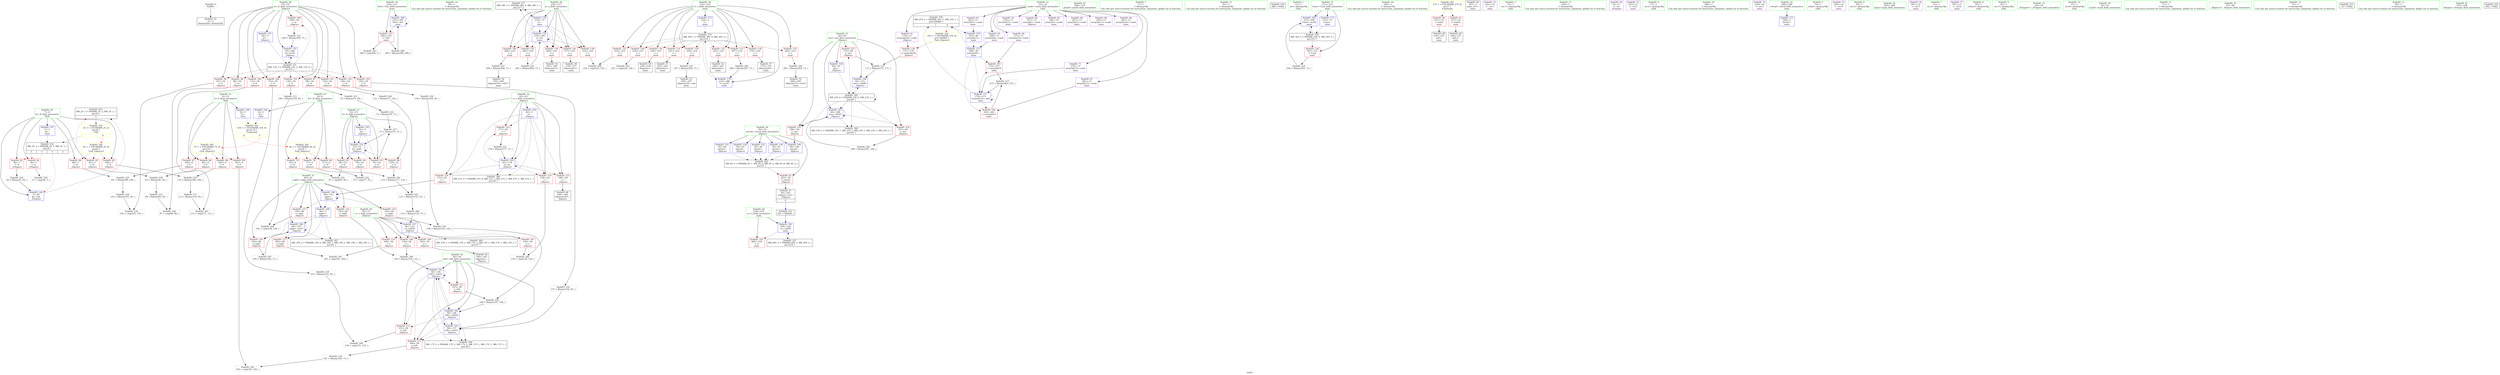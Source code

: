 digraph "SVFG" {
	label="SVFG";

	Node0x5633548c0570 [shape=record,color=grey,label="{NodeID: 0\nNullPtr}"];
	Node0x5633548c0570 -> Node0x5633548e2e30[style=solid];
	Node0x5633548ff940 [shape=record,color=black,label="{NodeID: 263\nMR_2V_3 = PHI(MR_2V_2, MR_2V_1, )\npts\{8 \}\n|{<s0>5}}"];
	Node0x5633548ff940:s0 -> Node0x563354909440[style=dashed,color=blue];
	Node0x5633548ebe80 [shape=record,color=blue,label="{NodeID: 180\n210\<--295\nTest\<--dec\nmain\n}"];
	Node0x5633548ebe80 -> Node0x5633548e92e0[style=dashed];
	Node0x5633548ebe80 -> Node0x5633548ebe80[style=dashed];
	Node0x5633548e3340 [shape=record,color=red,label="{NodeID: 97\n69\<--54\n\<--d\n_Z4procv\n}"];
	Node0x5633548e3340 -> Node0x5633548f09d0[style=solid];
	Node0x5633548e1560 [shape=record,color=green,label="{NodeID: 14\n90\<--1\n\<--dummyObj\nCan only get source location for instruction, argument, global var or function.}"];
	Node0x563354904340 [shape=record,color=black,label="{NodeID: 277\nMR_38V_2 = PHI(MR_38V_4, MR_38V_1, )\npts\{217 \}\n}"];
	Node0x563354904340 -> Node0x5633548ebb40[style=dashed];
	Node0x5633548e3ea0 [shape=record,color=red,label="{NodeID: 111\n147\<--58\n\<--left\n_Z4procv\n}"];
	Node0x5633548e3ea0 -> Node0x5633548f1150[style=solid];
	Node0x5633548e2170 [shape=record,color=green,label="{NodeID: 28\n54\<--55\nd\<--d_field_insensitive\n_Z4procv\n}"];
	Node0x5633548e2170 -> Node0x5633548e3340[style=solid];
	Node0x5633548e2170 -> Node0x5633548e3410[style=solid];
	Node0x5633548e2170 -> Node0x5633548e34e0[style=solid];
	Node0x5633548e2170 -> Node0x5633548e35b0[style=solid];
	Node0x5633548e2170 -> Node0x5633548e3680[style=solid];
	Node0x5633548e2170 -> Node0x5633548e3750[style=solid];
	Node0x5633548e2170 -> Node0x5633548e3820[style=solid];
	Node0x5633548e2170 -> Node0x5633548e38f0[style=solid];
	Node0x5633548e2170 -> Node0x5633548e39c0[style=solid];
	Node0x5633548e2170 -> Node0x5633548e3a90[style=solid];
	Node0x5633548e2170 -> Node0x5633548ea6f0[style=solid];
	Node0x5633548e2170 -> Node0x5633548eb660[style=solid];
	Node0x5633548e78d0 [shape=record,color=grey,label="{NodeID: 208\n295 = Binary(294, 296, )\n}"];
	Node0x5633548e78d0 -> Node0x5633548ebe80[style=solid];
	Node0x5633548e9140 [shape=record,color=red,label="{NodeID: 125\n196\<--64\n\<--ans\n_Z4procv\n}"];
	Node0x5633548e9140 -> Node0x5633548eb590[style=solid];
	Node0x5633548e2d30 [shape=record,color=green,label="{NodeID: 42\n309\<--310\nprintf\<--printf_field_insensitive\n}"];
	Node0x5633548efc50 [shape=record,color=grey,label="{NodeID: 222\n122 = Binary(119, 121, )\n}"];
	Node0x5633548efc50 -> Node0x5633548e72d0[style=solid];
	Node0x5633548e9ca0 [shape=record,color=red,label="{NodeID: 139\n260\<--216\n\<--j\nmain\n}"];
	Node0x5633548e9ca0 -> Node0x5633548e4770[style=solid];
	Node0x5633548e4910 [shape=record,color=black,label="{NodeID: 56\n270\<--269\nidxprom18\<--sub17\nmain\n}"];
	Node0x5633548f1150 [shape=record,color=grey,label="{NodeID: 236\n148 = Binary(147, 146, )\n}"];
	Node0x5633548f1150 -> Node0x5633548eafe0[style=solid];
	Node0x5633548ea890 [shape=record,color=blue,label="{NodeID: 153\n50\<--90\nretval\<--\n_Z4procv\n}"];
	Node0x5633548ea890 -> Node0x563354900340[style=dashed];
	Node0x5633548e5470 [shape=record,color=purple,label="{NodeID: 70\n276\<--13\narrayidx21\<--comb\nmain\n}"];
	Node0x563354917ae0 [shape=record,color=black,label="{NodeID: 333\n301 = PHI(49, )\n}"];
	Node0x563354917ae0 -> Node0x5633548ebf50[style=solid];
	Node0x5633548e7fe0 [shape=record,color=grey,label="{NodeID: 250\n37 = cmp(36, 5, )\n}"];
	Node0x5633548eb3f0 [shape=record,color=blue,label="{NodeID: 167\n64\<--188\nans\<--div45\n_Z4procv\n}"];
	Node0x5633548eb3f0 -> Node0x5633548e9070[style=dashed];
	Node0x5633548eb3f0 -> Node0x5633548e9140[style=dashed];
	Node0x5633548eb3f0 -> Node0x5633548eb3f0[style=dashed];
	Node0x5633548eb3f0 -> Node0x563354901b40[style=dashed];
	Node0x5633548e5fd0 [shape=record,color=red,label="{NodeID: 84\n99\<--7\n\<--X\n_Z4procv\n}"];
	Node0x5633548e5fd0 -> Node0x5633548f00d0[style=solid];
	Node0x5633548d1180 [shape=record,color=green,label="{NodeID: 1\n5\<--1\n\<--dummyObj\nCan only get source location for instruction, argument, global var or function.}"];
	Node0x5633548ffe40 [shape=record,color=black,label="{NodeID: 264\nMR_15V_2 = PHI(MR_15V_3, MR_15V_1, MR_15V_1, MR_15V_1, MR_15V_1, )\npts\{57 \}\n}"];
	Node0x5633548ebf50 [shape=record,color=blue,label="{NodeID: 181\n218\<--301\na\<--call28\nmain\n}"];
	Node0x5633548ebf50 -> Node0x5633548e9fe0[style=dashed];
	Node0x5633548ebf50 -> Node0x5633548fdb40[style=dashed];
	Node0x5633548e3410 [shape=record,color=red,label="{NodeID: 98\n86\<--54\n\<--d\n_Z4procv\n}"];
	Node0x5633548e3410 -> Node0x5633548e7e60[style=solid];
	Node0x5633548e15f0 [shape=record,color=green,label="{NodeID: 15\n93\<--1\n\<--dummyObj\nCan only get source location for instruction, argument, global var or function.}"];
	Node0x563354904840 [shape=record,color=black,label="{NodeID: 278\nMR_25V_2 = PHI(MR_25V_5, MR_25V_1, )\npts\{140000 \}\n|{|<s1>6}}"];
	Node0x563354904840 -> Node0x5633548eb9a0[style=dashed];
	Node0x563354904840:s1 -> Node0x563354906730[style=dashed,color=red];
	Node0x5633548e3f70 [shape=record,color=red,label="{NodeID: 112\n151\<--58\n\<--left\n_Z4procv\n}"];
	Node0x5633548e3f70 -> Node0x5633548e79e0[style=solid];
	Node0x5633548e2240 [shape=record,color=green,label="{NodeID: 29\n56\<--57\nc\<--c_field_insensitive\n_Z4procv\n}"];
	Node0x5633548e2240 -> Node0x5633548e3b60[style=solid];
	Node0x5633548e2240 -> Node0x5633548e3c30[style=solid];
	Node0x5633548e2240 -> Node0x5633548e3d00[style=solid];
	Node0x5633548e2240 -> Node0x5633548e3dd0[style=solid];
	Node0x5633548e2240 -> Node0x5633548eabd0[style=solid];
	Node0x563354906730 [shape=record,color=yellow,style=double,label="{NodeID: 292\n25V_1 = ENCHI(MR_25V_0)\npts\{140000 \}\nFun[_Z4procv]}"];
	Node0x563354906730 -> Node0x5633548e9210[style=dashed];
	Node0x5633548ee8d0 [shape=record,color=grey,label="{NodeID: 209\n136 = Binary(134, 135, )\n}"];
	Node0x5633548ee8d0 -> Node0x5633548eaf10[style=solid];
	Node0x5633548e9210 [shape=record,color=red,label="{NodeID: 126\n171\<--170\n\<--arrayidx39\n_Z4procv\n}"];
	Node0x5633548e9210 -> Node0x5633548ef1d0[style=solid];
	Node0x5633548e2e30 [shape=record,color=black,label="{NodeID: 43\n2\<--3\ndummyVal\<--dummyVal\n}"];
	Node0x5633548efdd0 [shape=record,color=grey,label="{NodeID: 223\n283 = Binary(282, 73, )\n}"];
	Node0x5633548efdd0 -> Node0x5633548ebce0[style=solid];
	Node0x5633548e9d70 [shape=record,color=red,label="{NodeID: 140\n268\<--216\n\<--j\nmain\n}"];
	Node0x5633548e9d70 -> Node0x5633548f03d0[style=solid];
	Node0x5633548e49e0 [shape=record,color=black,label="{NodeID: 57\n275\<--274\nidxprom20\<--\nmain\n}"];
	Node0x5633548f12d0 [shape=record,color=grey,label="{NodeID: 237\n75 = Binary(74, 72, )\n}"];
	Node0x5633548f12d0 -> Node0x5633548ea7c0[style=solid];
	Node0x5633548ea960 [shape=record,color=blue,label="{NodeID: 154\n50\<--93\nretval\<--\n_Z4procv\n}"];
	Node0x5633548ea960 -> Node0x563354900340[style=dashed];
	Node0x5633548e5540 [shape=record,color=purple,label="{NodeID: 71\n279\<--13\narrayidx23\<--comb\nmain\n}"];
	Node0x5633548e5540 -> Node0x5633548ebc10[style=solid];
	Node0x563354917ca0 [shape=record,color=black,label="{NodeID: 334\n308 = PHI()\n}"];
	Node0x5633548e8160 [shape=record,color=grey,label="{NodeID: 251\n97 = cmp(95, 96, )\n}"];
	Node0x5633548eb4c0 [shape=record,color=blue,label="{NodeID: 168\n60\<--193\nright\<--inc47\n_Z4procv\n}"];
	Node0x5633548eb4c0 -> Node0x5633548e8ac0[style=dashed];
	Node0x5633548eb4c0 -> Node0x5633548e8b90[style=dashed];
	Node0x5633548eb4c0 -> Node0x5633548eb4c0[style=dashed];
	Node0x5633548eb4c0 -> Node0x563354901550[style=dashed];
	Node0x5633548e60a0 [shape=record,color=red,label="{NodeID: 85\n108\<--7\n\<--X\n_Z4procv\n}"];
	Node0x5633548e60a0 -> Node0x5633548ef650[style=solid];
	Node0x5633548d15d0 [shape=record,color=green,label="{NodeID: 2\n11\<--1\n.str\<--dummyObj\nGlob }"];
	Node0x563354900340 [shape=record,color=black,label="{NodeID: 265\nMR_9V_4 = PHI(MR_9V_7, MR_9V_5, MR_9V_2, MR_9V_6, MR_9V_3, )\npts\{51 \}\n}"];
	Node0x563354900340 -> Node0x5633548e6650[style=dashed];
	Node0x5633548ec020 [shape=record,color=blue,label="{NodeID: 182\n212\<--304\nCase\<--inc29\nmain\n}"];
	Node0x5633548ec020 -> Node0x5633548fd640[style=dashed];
	Node0x5633548e34e0 [shape=record,color=red,label="{NodeID: 99\n103\<--54\n\<--d\n_Z4procv\n}"];
	Node0x5633548e34e0 -> Node0x5633548f15d0[style=solid];
	Node0x5633548e1680 [shape=record,color=green,label="{NodeID: 16\n189\<--1\n\<--dummyObj\nCan only get source location for instruction, argument, global var or function.}"];
	Node0x5633548e4040 [shape=record,color=red,label="{NodeID: 113\n160\<--58\n\<--left\n_Z4procv\n}"];
	Node0x5633548e4040 -> Node0x5633548ef050[style=solid];
	Node0x5633548e2310 [shape=record,color=green,label="{NodeID: 30\n58\<--59\nleft\<--left_field_insensitive\n_Z4procv\n}"];
	Node0x5633548e2310 -> Node0x5633548e3ea0[style=solid];
	Node0x5633548e2310 -> Node0x5633548e3f70[style=solid];
	Node0x5633548e2310 -> Node0x5633548e4040[style=solid];
	Node0x5633548e2310 -> Node0x5633548eaf10[style=solid];
	Node0x5633548e2310 -> Node0x5633548eafe0[style=solid];
	Node0x5633548e2310 -> Node0x5633548eb0b0[style=solid];
	Node0x563354906810 [shape=record,color=yellow,style=double,label="{NodeID: 293\n27V_1 = ENCHI(MR_27V_0)\npts\{1 \}\nFun[main]}"];
	Node0x563354906810 -> Node0x5633548e64b0[style=dashed];
	Node0x563354906810 -> Node0x5633548e6580[style=dashed];
	Node0x5633548eea50 [shape=record,color=grey,label="{NodeID: 210\n304 = Binary(303, 73, )\n}"];
	Node0x5633548eea50 -> Node0x5633548ec020[style=solid];
	Node0x5633548e92e0 [shape=record,color=red,label="{NodeID: 127\n294\<--210\n\<--Test\nmain\n}"];
	Node0x5633548e92e0 -> Node0x5633548e78d0[style=solid];
	Node0x5633548e92e0 -> Node0x5633548f1bd0[style=solid];
	Node0x5633548e2f30 [shape=record,color=black,label="{NodeID: 44\n207\<--5\nmain_ret\<--\nmain\n}"];
	Node0x5633548eff50 [shape=record,color=grey,label="{NodeID: 224\n121 = Binary(71, 120, )\n}"];
	Node0x5633548eff50 -> Node0x5633548efc50[style=solid];
	Node0x5633548e9e40 [shape=record,color=red,label="{NodeID: 141\n277\<--216\n\<--j\nmain\n}"];
	Node0x5633548e9e40 -> Node0x5633548e4ab0[style=solid];
	Node0x5633548e4ab0 [shape=record,color=black,label="{NodeID: 58\n278\<--277\nidxprom22\<--\nmain\n}"];
	Node0x5633548f1450 [shape=record,color=grey,label="{NodeID: 238\n83 = Binary(81, 82, )\n}"];
	Node0x5633548f1450 -> Node0x5633548f0cd0[style=solid];
	Node0x5633548eaa30 [shape=record,color=blue,label="{NodeID: 155\n50\<--90\nretval\<--\n_Z4procv\n}"];
	Node0x5633548eaa30 -> Node0x563354900340[style=dashed];
	Node0x5633548e5610 [shape=record,color=purple,label="{NodeID: 72\n222\<--15\n\<--.str.1\nmain\n}"];
	Node0x5633548e82e0 [shape=record,color=grey,label="{NodeID: 252\n79 = cmp(77, 78, )\n}"];
	Node0x5633548eb590 [shape=record,color=blue,label="{NodeID: 169\n50\<--196\nretval\<--\n_Z4procv\n}"];
	Node0x5633548eb590 -> Node0x563354900340[style=dashed];
	Node0x5633548e6170 [shape=record,color=red,label="{NodeID: 86\n82\<--9\n\<--Y\n_Z4procv\n}"];
	Node0x5633548e6170 -> Node0x5633548f1450[style=solid];
	Node0x5633548d1660 [shape=record,color=green,label="{NodeID: 3\n15\<--1\n.str.1\<--dummyObj\nGlob }"];
	Node0x563354900840 [shape=record,color=black,label="{NodeID: 266\nMR_17V_2 = PHI(MR_17V_3, MR_17V_1, MR_17V_1, MR_17V_1, MR_17V_1, )\npts\{59 \}\n}"];
	Node0x5633548e35b0 [shape=record,color=red,label="{NodeID: 100\n112\<--54\n\<--d\n_Z4procv\n}"];
	Node0x5633548e35b0 -> Node0x5633548e7b60[style=solid];
	Node0x5633548e1710 [shape=record,color=green,label="{NodeID: 17\n236\<--1\n\<--dummyObj\nCan only get source location for instruction, argument, global var or function.}"];
	Node0x5633548e4110 [shape=record,color=red,label="{NodeID: 114\n135\<--60\n\<--right\n_Z4procv\n}"];
	Node0x5633548e4110 -> Node0x5633548ee8d0[style=solid];
	Node0x5633548e23e0 [shape=record,color=green,label="{NodeID: 31\n60\<--61\nright\<--right_field_insensitive\n_Z4procv\n}"];
	Node0x5633548e23e0 -> Node0x5633548e4110[style=solid];
	Node0x5633548e23e0 -> Node0x5633548e41e0[style=solid];
	Node0x5633548e23e0 -> Node0x5633548e89f0[style=solid];
	Node0x5633548e23e0 -> Node0x5633548e8ac0[style=solid];
	Node0x5633548e23e0 -> Node0x5633548e8b90[style=solid];
	Node0x5633548e23e0 -> Node0x5633548eae40[style=solid];
	Node0x5633548e23e0 -> Node0x5633548eb320[style=solid];
	Node0x5633548e23e0 -> Node0x5633548eb4c0[style=solid];
	Node0x5633548eebd0 [shape=record,color=grey,label="{NodeID: 211\n140 = Binary(139, 85, )\n}"];
	Node0x5633548eebd0 -> Node0x5633548f1d50[style=solid];
	Node0x5633548e93b0 [shape=record,color=red,label="{NodeID: 128\n303\<--212\n\<--Case\nmain\n}"];
	Node0x5633548e93b0 -> Node0x5633548eea50[style=solid];
	Node0x5633548e3000 [shape=record,color=black,label="{NodeID: 45\n166\<--165\nidxprom\<--\n_Z4procv\n}"];
	Node0x5633548f00d0 [shape=record,color=grey,label="{NodeID: 225\n101 = Binary(99, 100, )\n}"];
	Node0x5633548f00d0 -> Node0x5633548f0250[style=solid];
	Node0x5633548e9f10 [shape=record,color=red,label="{NodeID: 142\n282\<--216\n\<--j\nmain\n}"];
	Node0x5633548e9f10 -> Node0x5633548efdd0[style=solid];
	Node0x5633548e4b80 [shape=record,color=purple,label="{NodeID: 59\n32\<--11\n\<--.str\n_Z5inputv\n}"];
	Node0x5633548f15d0 [shape=record,color=grey,label="{NodeID: 239\n104 = cmp(102, 103, )\n}"];
	Node0x5633548eab00 [shape=record,color=blue,label="{NodeID: 156\n50\<--93\nretval\<--\n_Z4procv\n}"];
	Node0x5633548eab00 -> Node0x563354900340[style=dashed];
	Node0x5633548e56e0 [shape=record,color=purple,label="{NodeID: 73\n223\<--17\n\<--.str.2\nmain\n}"];
	Node0x5633548eb660 [shape=record,color=blue,label="{NodeID: 170\n54\<--200\nd\<--inc50\n_Z4procv\n}"];
	Node0x5633548eb660 -> Node0x563354902540[style=dashed];
	Node0x5633548e6240 [shape=record,color=red,label="{NodeID: 87\n100\<--9\n\<--Y\n_Z4procv\n}"];
	Node0x5633548e6240 -> Node0x5633548f00d0[style=solid];
	Node0x5633548e05f0 [shape=record,color=green,label="{NodeID: 4\n17\<--1\n.str.2\<--dummyObj\nGlob }"];
	Node0x563354901550 [shape=record,color=black,label="{NodeID: 267\nMR_19V_2 = PHI(MR_19V_6, MR_19V_1, MR_19V_1, MR_19V_1, MR_19V_1, )\npts\{61 \}\n}"];
	Node0x5633548e3680 [shape=record,color=red,label="{NodeID: 101\n120\<--54\n\<--d\n_Z4procv\n}"];
	Node0x5633548e3680 -> Node0x5633548eff50[style=solid];
	Node0x5633548e17d0 [shape=record,color=green,label="{NodeID: 18\n296\<--1\n\<--dummyObj\nCan only get source location for instruction, argument, global var or function.}"];
	Node0x563354905d60 [shape=record,color=yellow,style=double,label="{NodeID: 281\n4V_1 = ENCHI(MR_4V_0)\npts\{6 \}\nFun[_Z4procv]}"];
	Node0x563354905d60 -> Node0x5633548e5af0[style=dashed];
	Node0x563354905d60 -> Node0x5633548e5bc0[style=dashed];
	Node0x563354905d60 -> Node0x5633548e5c90[style=dashed];
	Node0x5633548e41e0 [shape=record,color=red,label="{NodeID: 115\n138\<--60\n\<--right\n_Z4procv\n}"];
	Node0x5633548e41e0 -> Node0x5633548f1d50[style=solid];
	Node0x5633548e24b0 [shape=record,color=green,label="{NodeID: 32\n62\<--63\ni\<--i_field_insensitive\n_Z4procv\n}"];
	Node0x5633548e24b0 -> Node0x5633548e8c60[style=solid];
	Node0x5633548e24b0 -> Node0x5633548e8d30[style=solid];
	Node0x5633548e24b0 -> Node0x5633548e8e00[style=solid];
	Node0x5633548e24b0 -> Node0x5633548e8ed0[style=solid];
	Node0x5633548e24b0 -> Node0x5633548ead70[style=solid];
	Node0x5633548e24b0 -> Node0x5633548eb250[style=solid];
	Node0x5633548eed50 [shape=record,color=grey,label="{NodeID: 212\n200 = Binary(199, 73, )\n}"];
	Node0x5633548eed50 -> Node0x5633548eb660[style=solid];
	Node0x5633548e9480 [shape=record,color=red,label="{NodeID: 129\n234\<--214\n\<--i\nmain\n}"];
	Node0x5633548e9480 -> Node0x5633548f1a50[style=solid];
	Node0x5633548e30d0 [shape=record,color=black,label="{NodeID: 46\n169\<--168\nidxprom38\<--\n_Z4procv\n}"];
	Node0x5633548f0250 [shape=record,color=grey,label="{NodeID: 226\n102 = Binary(101, 85, )\n}"];
	Node0x5633548f0250 -> Node0x5633548f15d0[style=solid];
	Node0x5633548e9fe0 [shape=record,color=red,label="{NodeID: 143\n306\<--218\n\<--a\nmain\n}"];
	Node0x5633548e4c50 [shape=record,color=purple,label="{NodeID: 60\n167\<--13\narrayidx\<--comb\n_Z4procv\n}"];
	Node0x5633548f1750 [shape=record,color=grey,label="{NodeID: 240\n130 = cmp(128, 129, )\n}"];
	Node0x5633548eabd0 [shape=record,color=blue,label="{NodeID: 157\n56\<--123\nc\<--add20\n_Z4procv\n}"];
	Node0x5633548eabd0 -> Node0x5633548e3b60[style=dashed];
	Node0x5633548eabd0 -> Node0x5633548e3c30[style=dashed];
	Node0x5633548eabd0 -> Node0x5633548e3d00[style=dashed];
	Node0x5633548eabd0 -> Node0x5633548e3dd0[style=dashed];
	Node0x5633548eabd0 -> Node0x5633548ffe40[style=dashed];
	Node0x5633548e57b0 [shape=record,color=purple,label="{NodeID: 74\n228\<--20\n\<--.str.3\nmain\n}"];
	Node0x5633548fcc40 [shape=record,color=black,label="{NodeID: 254\nMR_2V_2 = PHI(MR_2V_3, MR_2V_1, )\npts\{8 \}\n|{<s0>5|<s1>5|<s2>5|<s3>5}}"];
	Node0x5633548fcc40:s0 -> Node0x5633548e5d60[style=dashed,color=red];
	Node0x5633548fcc40:s1 -> Node0x5633548e5e30[style=dashed,color=red];
	Node0x5633548fcc40:s2 -> Node0x5633548ea550[style=dashed,color=red];
	Node0x5633548fcc40:s3 -> Node0x5633548ff940[style=dashed,color=red];
	Node0x5633548eb730 [shape=record,color=blue,label="{NodeID: 171\n208\<--5\nretval\<--\nmain\n}"];
	Node0x5633548e6310 [shape=record,color=red,label="{NodeID: 88\n109\<--9\n\<--Y\n_Z4procv\n}"];
	Node0x5633548e6310 -> Node0x5633548ef650[style=solid];
	Node0x5633548e0680 [shape=record,color=green,label="{NodeID: 5\n19\<--1\nstdin\<--dummyObj\nGlob }"];
	Node0x563354901640 [shape=record,color=black,label="{NodeID: 268\nMR_21V_2 = PHI(MR_21V_4, MR_21V_1, MR_21V_1, MR_21V_1, MR_21V_1, )\npts\{63 \}\n}"];
	Node0x5633548e3750 [shape=record,color=red,label="{NodeID: 102\n139\<--54\n\<--d\n_Z4procv\n}"];
	Node0x5633548e3750 -> Node0x5633548eebd0[style=solid];
	Node0x5633548e18d0 [shape=record,color=green,label="{NodeID: 19\n4\<--6\nN\<--N_field_insensitive\nGlob }"];
	Node0x5633548e18d0 -> Node0x5633548e5af0[style=solid];
	Node0x5633548e18d0 -> Node0x5633548e5bc0[style=solid];
	Node0x5633548e18d0 -> Node0x5633548e5c90[style=solid];
	Node0x5633548e18d0 -> Node0x5633548ea250[style=solid];
	Node0x563354905e70 [shape=record,color=yellow,style=double,label="{NodeID: 282\n2V_1 = ENCHI(MR_2V_0)\npts\{8 \}\nFun[_Z4procv]}"];
	Node0x563354905e70 -> Node0x5633548e5f00[style=dashed];
	Node0x563354905e70 -> Node0x5633548e5fd0[style=dashed];
	Node0x563354905e70 -> Node0x5633548e60a0[style=dashed];
	Node0x5633548e89f0 [shape=record,color=red,label="{NodeID: 116\n143\<--60\n\<--right\n_Z4procv\n}"];
	Node0x5633548e89f0 -> Node0x5633548f0e50[style=solid];
	Node0x5633548e2580 [shape=record,color=green,label="{NodeID: 33\n64\<--65\nans\<--ans_field_insensitive\n_Z4procv\n}"];
	Node0x5633548e2580 -> Node0x5633548e8fa0[style=solid];
	Node0x5633548e2580 -> Node0x5633548e9070[style=solid];
	Node0x5633548e2580 -> Node0x5633548e9140[style=solid];
	Node0x5633548e2580 -> Node0x5633548eaca0[style=solid];
	Node0x5633548e2580 -> Node0x5633548eb180[style=solid];
	Node0x5633548e2580 -> Node0x5633548eb3f0[style=solid];
	Node0x5633548eeed0 [shape=record,color=grey,label="{NodeID: 213\n273 = Binary(263, 272, )\n}"];
	Node0x5633548eeed0 -> Node0x5633548ebc10[style=solid];
	Node0x5633548e9550 [shape=record,color=red,label="{NodeID: 130\n238\<--214\n\<--i\nmain\n}"];
	Node0x5633548e9550 -> Node0x5633548e4430[style=solid];
	Node0x5633548e31a0 [shape=record,color=black,label="{NodeID: 47\n49\<--203\n_Z4procv_ret\<--\n_Z4procv\n|{<s0>6}}"];
	Node0x5633548e31a0:s0 -> Node0x563354917ae0[style=solid,color=blue];
	Node0x5633548f03d0 [shape=record,color=grey,label="{NodeID: 227\n269 = Binary(268, 73, )\n}"];
	Node0x5633548f03d0 -> Node0x5633548e4910[style=solid];
	Node0x5633548ea0b0 [shape=record,color=red,label="{NodeID: 144\n263\<--262\n\<--arrayidx13\nmain\n}"];
	Node0x5633548ea0b0 -> Node0x5633548eeed0[style=solid];
	Node0x5633548e4d20 [shape=record,color=purple,label="{NodeID: 61\n170\<--13\narrayidx39\<--comb\n_Z4procv\n}"];
	Node0x5633548e4d20 -> Node0x5633548e9210[style=solid];
	Node0x5633548f18d0 [shape=record,color=grey,label="{NodeID: 241\n185 = cmp(183, 184, )\n}"];
	Node0x5633548eaca0 [shape=record,color=blue,label="{NodeID: 158\n64\<--93\nans\<--\n_Z4procv\n}"];
	Node0x5633548eaca0 -> Node0x5633548ff440[style=dashed];
	Node0x5633548e5880 [shape=record,color=purple,label="{NodeID: 75\n229\<--22\n\<--.str.4\nmain\n}"];
	Node0x5633548eb800 [shape=record,color=blue,label="{NodeID: 172\n212\<--73\nCase\<--\nmain\n}"];
	Node0x5633548eb800 -> Node0x5633548fd640[style=dashed];
	Node0x5633548e63e0 [shape=record,color=red,label="{NodeID: 89\n162\<--9\n\<--Y\n_Z4procv\n}"];
	Node0x5633548e63e0 -> Node0x5633548f1ed0[style=solid];
	Node0x5633548e0930 [shape=record,color=green,label="{NodeID: 6\n20\<--1\n.str.3\<--dummyObj\nGlob }"];
	Node0x563354901b40 [shape=record,color=black,label="{NodeID: 269\nMR_23V_2 = PHI(MR_23V_7, MR_23V_1, MR_23V_1, MR_23V_1, MR_23V_1, )\npts\{65 \}\n}"];
	Node0x5633548e3820 [shape=record,color=red,label="{NodeID: 103\n144\<--54\n\<--d\n_Z4procv\n}"];
	Node0x5633548e3820 -> Node0x5633548f0850[style=solid];
	Node0x5633548e19d0 [shape=record,color=green,label="{NodeID: 20\n7\<--8\nX\<--X_field_insensitive\nGlob }"];
	Node0x5633548e19d0 -> Node0x5633548e5d60[style=solid];
	Node0x5633548e19d0 -> Node0x5633548e5e30[style=solid];
	Node0x5633548e19d0 -> Node0x5633548e5f00[style=solid];
	Node0x5633548e19d0 -> Node0x5633548e5fd0[style=solid];
	Node0x5633548e19d0 -> Node0x5633548e60a0[style=solid];
	Node0x5633548e19d0 -> Node0x5633548ea350[style=solid];
	Node0x5633548e19d0 -> Node0x5633548ea550[style=solid];
	Node0x563354905f50 [shape=record,color=yellow,style=double,label="{NodeID: 283\n7V_1 = ENCHI(MR_7V_0)\npts\{10 \}\nFun[_Z4procv]}"];
	Node0x563354905f50 -> Node0x5633548e6170[style=dashed];
	Node0x563354905f50 -> Node0x5633548e6240[style=dashed];
	Node0x563354905f50 -> Node0x5633548e6310[style=dashed];
	Node0x563354905f50 -> Node0x5633548e63e0[style=dashed];
	Node0x5633548e8ac0 [shape=record,color=red,label="{NodeID: 117\n183\<--60\n\<--right\n_Z4procv\n}"];
	Node0x5633548e8ac0 -> Node0x5633548f18d0[style=solid];
	Node0x5633548e2650 [shape=record,color=green,label="{NodeID: 34\n205\<--206\nmain\<--main_field_insensitive\n}"];
	Node0x5633548ef050 [shape=record,color=grey,label="{NodeID: 214\n161 = Binary(160, 73, )\n}"];
	Node0x5633548ef050 -> Node0x5633548f1ed0[style=solid];
	Node0x5633548e9620 [shape=record,color=red,label="{NodeID: 131\n241\<--214\n\<--i\nmain\n}"];
	Node0x5633548e9620 -> Node0x5633548e4500[style=solid];
	Node0x5633548e4290 [shape=record,color=black,label="{NodeID: 48\n224\<--221\ncall\<--\nmain\n}"];
	Node0x5633548f0550 [shape=record,color=grey,label="{NodeID: 228\n265 = Binary(264, 73, )\n}"];
	Node0x5633548f0550 -> Node0x5633548e4840[style=solid];
	Node0x5633548ea180 [shape=record,color=red,label="{NodeID: 145\n272\<--271\n\<--arrayidx19\nmain\n}"];
	Node0x5633548ea180 -> Node0x5633548eeed0[style=solid];
	Node0x5633548e4df0 [shape=record,color=purple,label="{NodeID: 62\n240\<--13\narrayidx\<--comb\nmain\n}"];
	Node0x5633548f1a50 [shape=record,color=grey,label="{NodeID: 242\n235 = cmp(234, 236, )\n}"];
	Node0x5633548ead70 [shape=record,color=blue,label="{NodeID: 159\n62\<--5\ni\<--\n_Z4procv\n}"];
	Node0x5633548ead70 -> Node0x5633548e8c60[style=dashed];
	Node0x5633548ead70 -> Node0x5633548e8d30[style=dashed];
	Node0x5633548ead70 -> Node0x5633548e8e00[style=dashed];
	Node0x5633548ead70 -> Node0x5633548e8ed0[style=dashed];
	Node0x5633548ead70 -> Node0x5633548eb250[style=dashed];
	Node0x5633548ead70 -> Node0x563354901640[style=dashed];
	Node0x5633548e5950 [shape=record,color=purple,label="{NodeID: 76\n291\<--25\n\<--.str.5\nmain\n}"];
	Node0x5633548fd640 [shape=record,color=black,label="{NodeID: 256\nMR_34V_3 = PHI(MR_34V_4, MR_34V_2, )\npts\{213 \}\n}"];
	Node0x5633548fd640 -> Node0x5633548e93b0[style=dashed];
	Node0x5633548fd640 -> Node0x5633548ec020[style=dashed];
	Node0x5633548eb8d0 [shape=record,color=blue,label="{NodeID: 173\n214\<--5\ni\<--\nmain\n}"];
	Node0x5633548eb8d0 -> Node0x563354903e40[style=dashed];
	Node0x5633548e64b0 [shape=record,color=red,label="{NodeID: 90\n221\<--19\n\<--stdin\nmain\n}"];
	Node0x5633548e64b0 -> Node0x5633548e4290[style=solid];
	Node0x5633548e09c0 [shape=record,color=green,label="{NodeID: 7\n22\<--1\n.str.4\<--dummyObj\nGlob }"];
	Node0x5633548e38f0 [shape=record,color=red,label="{NodeID: 104\n152\<--54\n\<--d\n_Z4procv\n}"];
	Node0x5633548e38f0 -> Node0x5633548ef7d0[style=solid];
	Node0x5633548e1ad0 [shape=record,color=green,label="{NodeID: 21\n9\<--10\nY\<--Y_field_insensitive\nGlob }"];
	Node0x5633548e1ad0 -> Node0x5633548e6170[style=solid];
	Node0x5633548e1ad0 -> Node0x5633548e6240[style=solid];
	Node0x5633548e1ad0 -> Node0x5633548e6310[style=solid];
	Node0x5633548e1ad0 -> Node0x5633548e63e0[style=solid];
	Node0x5633548e1ad0 -> Node0x5633548ea450[style=solid];
	Node0x5633548e8b90 [shape=record,color=red,label="{NodeID: 118\n192\<--60\n\<--right\n_Z4procv\n}"];
	Node0x5633548e8b90 -> Node0x5633548e7750[style=solid];
	Node0x5633548e2750 [shape=record,color=green,label="{NodeID: 35\n208\<--209\nretval\<--retval_field_insensitive\nmain\n}"];
	Node0x5633548e2750 -> Node0x5633548eb730[style=solid];
	Node0x5633548ef1d0 [shape=record,color=grey,label="{NodeID: 215\n173 = Binary(172, 171, )\n}"];
	Node0x5633548ef1d0 -> Node0x5633548eb180[style=solid];
	Node0x5633548e96f0 [shape=record,color=red,label="{NodeID: 132\n245\<--214\n\<--i\nmain\n}"];
	Node0x5633548e96f0 -> Node0x5633548e45d0[style=solid];
	Node0x5633548e4360 [shape=record,color=black,label="{NodeID: 49\n230\<--227\ncall1\<--\nmain\n}"];
	Node0x5633548f06d0 [shape=record,color=grey,label="{NodeID: 229\n40 = Binary(5, 39, )\n}"];
	Node0x5633548f06d0 -> Node0x5633548ea550[style=solid];
	Node0x5633548ea250 [shape=record,color=blue,label="{NodeID: 146\n4\<--5\nN\<--\nGlob }"];
	Node0x5633548ea250 -> Node0x563354907020[style=dashed];
	Node0x5633548e4ec0 [shape=record,color=purple,label="{NodeID: 63\n243\<--13\narrayidx3\<--comb\nmain\n}"];
	Node0x5633548e4ec0 -> Node0x5633548eb9a0[style=solid];
	Node0x5633548f1bd0 [shape=record,color=grey,label="{NodeID: 243\n298 = cmp(294, 5, )\n}"];
	Node0x5633548eae40 [shape=record,color=blue,label="{NodeID: 160\n60\<--132\nright\<--\n_Z4procv\n}"];
	Node0x5633548eae40 -> Node0x5633548e4110[style=dashed];
	Node0x5633548eae40 -> Node0x5633548e41e0[style=dashed];
	Node0x5633548eae40 -> Node0x5633548e89f0[style=dashed];
	Node0x5633548eae40 -> Node0x5633548eae40[style=dashed];
	Node0x5633548eae40 -> Node0x5633548eb320[style=dashed];
	Node0x5633548e5a20 [shape=record,color=purple,label="{NodeID: 77\n307\<--27\n\<--.str.6\nmain\n}"];
	Node0x5633548fdb40 [shape=record,color=black,label="{NodeID: 257\nMR_40V_2 = PHI(MR_40V_3, MR_40V_1, )\npts\{219 \}\n}"];
	Node0x5633548fdb40 -> Node0x5633548ebf50[style=dashed];
	Node0x5633548eb9a0 [shape=record,color=blue,label="{NodeID: 174\n243\<--90\narrayidx3\<--\nmain\n}"];
	Node0x5633548eb9a0 -> Node0x5633548eba70[style=dashed];
	Node0x5633548e6580 [shape=record,color=red,label="{NodeID: 91\n227\<--24\n\<--stdout\nmain\n}"];
	Node0x5633548e6580 -> Node0x5633548e4360[style=solid];
	Node0x5633548e0a50 [shape=record,color=green,label="{NodeID: 8\n24\<--1\nstdout\<--dummyObj\nGlob }"];
	Node0x563354902540 [shape=record,color=black,label="{NodeID: 271\nMR_13V_3 = PHI(MR_13V_2, MR_13V_4, )\npts\{55 \}\n}"];
	Node0x563354902540 -> Node0x5633548e3340[style=dashed];
	Node0x563354902540 -> Node0x5633548e3410[style=dashed];
	Node0x563354902540 -> Node0x5633548e34e0[style=dashed];
	Node0x563354902540 -> Node0x5633548e35b0[style=dashed];
	Node0x563354902540 -> Node0x5633548e3680[style=dashed];
	Node0x563354902540 -> Node0x5633548e3750[style=dashed];
	Node0x563354902540 -> Node0x5633548e3820[style=dashed];
	Node0x563354902540 -> Node0x5633548e38f0[style=dashed];
	Node0x563354902540 -> Node0x5633548e39c0[style=dashed];
	Node0x563354902540 -> Node0x5633548e3a90[style=dashed];
	Node0x563354902540 -> Node0x5633548eb660[style=dashed];
	Node0x5633548e39c0 [shape=record,color=red,label="{NodeID: 105\n156\<--54\n\<--d\n_Z4procv\n}"];
	Node0x5633548e39c0 -> Node0x5633548ef350[style=solid];
	Node0x5633548e1bd0 [shape=record,color=green,label="{NodeID: 22\n13\<--14\ncomb\<--comb_field_insensitive\nGlob }"];
	Node0x5633548e1bd0 -> Node0x5633548e4c50[style=solid];
	Node0x5633548e1bd0 -> Node0x5633548e4d20[style=solid];
	Node0x5633548e1bd0 -> Node0x5633548e4df0[style=solid];
	Node0x5633548e1bd0 -> Node0x5633548e4ec0[style=solid];
	Node0x5633548e1bd0 -> Node0x5633548e4f90[style=solid];
	Node0x5633548e1bd0 -> Node0x5633548e5060[style=solid];
	Node0x5633548e1bd0 -> Node0x5633548e5130[style=solid];
	Node0x5633548e1bd0 -> Node0x5633548e5200[style=solid];
	Node0x5633548e1bd0 -> Node0x5633548e52d0[style=solid];
	Node0x5633548e1bd0 -> Node0x5633548e53a0[style=solid];
	Node0x5633548e1bd0 -> Node0x5633548e5470[style=solid];
	Node0x5633548e1bd0 -> Node0x5633548e5540[style=solid];
	Node0x5633548e8c60 [shape=record,color=red,label="{NodeID: 119\n128\<--62\n\<--i\n_Z4procv\n}"];
	Node0x5633548e8c60 -> Node0x5633548f1750[style=solid];
	Node0x5633548e2820 [shape=record,color=green,label="{NodeID: 36\n210\<--211\nTest\<--Test_field_insensitive\nmain\n}"];
	Node0x5633548e2820 -> Node0x5633548e92e0[style=solid];
	Node0x5633548e2820 -> Node0x5633548ebe80[style=solid];
	Node0x5633548ef350 [shape=record,color=grey,label="{NodeID: 216\n157 = Binary(156, 85, )\n}"];
	Node0x5633548ef350 -> Node0x5633548eb0b0[style=solid];
	Node0x5633548e97c0 [shape=record,color=red,label="{NodeID: 133\n253\<--214\n\<--i\nmain\n}"];
	Node0x5633548e97c0 -> Node0x5633548e7ce0[style=solid];
	Node0x5633548e4430 [shape=record,color=black,label="{NodeID: 50\n239\<--238\nidxprom\<--\nmain\n}"];
	Node0x5633548f0850 [shape=record,color=grey,label="{NodeID: 230\n145 = Binary(144, 85, )\n}"];
	Node0x5633548f0850 -> Node0x5633548f0e50[style=solid];
	Node0x5633548ea350 [shape=record,color=blue,label="{NodeID: 147\n7\<--5\nX\<--\nGlob }"];
	Node0x5633548ea350 -> Node0x5633548fcc40[style=dashed];
	Node0x5633548e4f90 [shape=record,color=purple,label="{NodeID: 64\n247\<--13\narrayidx5\<--comb\nmain\n}"];
	Node0x5633548f1d50 [shape=record,color=grey,label="{NodeID: 244\n141 = cmp(138, 140, )\n}"];
	Node0x5633548eaf10 [shape=record,color=blue,label="{NodeID: 161\n58\<--136\nleft\<--sub22\n_Z4procv\n}"];
	Node0x5633548eaf10 -> Node0x5633548e3ea0[style=dashed];
	Node0x5633548eaf10 -> Node0x5633548e3f70[style=dashed];
	Node0x5633548eaf10 -> Node0x5633548e4040[style=dashed];
	Node0x5633548eaf10 -> Node0x5633548eaf10[style=dashed];
	Node0x5633548eaf10 -> Node0x5633548eafe0[style=dashed];
	Node0x5633548eaf10 -> Node0x5633548eb0b0[style=dashed];
	Node0x5633548eaf10 -> Node0x563354900840[style=dashed];
	Node0x5633548e5af0 [shape=record,color=red,label="{NodeID: 78\n77\<--4\n\<--N\n_Z4procv\n}"];
	Node0x5633548e5af0 -> Node0x5633548e82e0[style=solid];
	Node0x5633548eba70 [shape=record,color=blue,label="{NodeID: 175\n248\<--90\narrayidx6\<--\nmain\n}"];
	Node0x5633548eba70 -> Node0x5633548ea0b0[style=dashed];
	Node0x5633548eba70 -> Node0x5633548ea180[style=dashed];
	Node0x5633548eba70 -> Node0x5633548ebc10[style=dashed];
	Node0x5633548eba70 -> Node0x563354904840[style=dashed];
	Node0x5633548e6650 [shape=record,color=red,label="{NodeID: 92\n203\<--50\n\<--retval\n_Z4procv\n}"];
	Node0x5633548e6650 -> Node0x5633548e31a0[style=solid];
	Node0x5633548e0ae0 [shape=record,color=green,label="{NodeID: 9\n25\<--1\n.str.5\<--dummyObj\nGlob }"];
	Node0x5633548e3a90 [shape=record,color=red,label="{NodeID: 106\n199\<--54\n\<--d\n_Z4procv\n}"];
	Node0x5633548e3a90 -> Node0x5633548eed50[style=solid];
	Node0x5633548e1cd0 [shape=record,color=green,label="{NodeID: 23\n29\<--30\n_Z5inputv\<--_Z5inputv_field_insensitive\n}"];
	Node0x5633548e8d30 [shape=record,color=red,label="{NodeID: 120\n132\<--62\n\<--i\n_Z4procv\n}"];
	Node0x5633548e8d30 -> Node0x5633548eae40[style=solid];
	Node0x5633548e28f0 [shape=record,color=green,label="{NodeID: 37\n212\<--213\nCase\<--Case_field_insensitive\nmain\n}"];
	Node0x5633548e28f0 -> Node0x5633548e93b0[style=solid];
	Node0x5633548e28f0 -> Node0x5633548eb800[style=solid];
	Node0x5633548e28f0 -> Node0x5633548ec020[style=solid];
	Node0x5633548ef4d0 [shape=record,color=grey,label="{NodeID: 217\n111 = Binary(110, 85, )\n}"];
	Node0x5633548ef4d0 -> Node0x5633548e7b60[style=solid];
	Node0x5633548e9890 [shape=record,color=red,label="{NodeID: 134\n256\<--214\n\<--i\nmain\n}"];
	Node0x5633548e9890 -> Node0x5633548f0fd0[style=solid];
	Node0x5633548e4500 [shape=record,color=black,label="{NodeID: 51\n242\<--241\nidxprom2\<--\nmain\n}"];
	Node0x5633548f09d0 [shape=record,color=grey,label="{NodeID: 231\n70 = Binary(71, 69, )\n}"];
	Node0x5633548f09d0 -> Node0x5633548f0b50[style=solid];
	Node0x5633548ea450 [shape=record,color=blue,label="{NodeID: 148\n9\<--5\nY\<--\nGlob }"];
	Node0x5633548ea450 -> Node0x563354907020[style=dashed];
	Node0x5633548e5060 [shape=record,color=purple,label="{NodeID: 65\n248\<--13\narrayidx6\<--comb\nmain\n}"];
	Node0x5633548e5060 -> Node0x5633548eba70[style=solid];
	Node0x5633548f1ed0 [shape=record,color=grey,label="{NodeID: 245\n163 = cmp(161, 162, )\n}"];
	Node0x5633548eafe0 [shape=record,color=blue,label="{NodeID: 162\n58\<--148\nleft\<--add28\n_Z4procv\n}"];
	Node0x5633548eafe0 -> Node0x5633548e3f70[style=dashed];
	Node0x5633548eafe0 -> Node0x5633548e4040[style=dashed];
	Node0x5633548eafe0 -> Node0x5633548eaf10[style=dashed];
	Node0x5633548eafe0 -> Node0x5633548eb0b0[style=dashed];
	Node0x5633548eafe0 -> Node0x563354900840[style=dashed];
	Node0x5633548e5bc0 [shape=record,color=red,label="{NodeID: 79\n95\<--4\n\<--N\n_Z4procv\n}"];
	Node0x5633548e5bc0 -> Node0x5633548e8160[style=solid];
	Node0x5633548ebb40 [shape=record,color=blue,label="{NodeID: 176\n216\<--73\nj\<--\nmain\n}"];
	Node0x5633548ebb40 -> Node0x5633548e9bd0[style=dashed];
	Node0x5633548ebb40 -> Node0x5633548e9ca0[style=dashed];
	Node0x5633548ebb40 -> Node0x5633548e9d70[style=dashed];
	Node0x5633548ebb40 -> Node0x5633548e9e40[style=dashed];
	Node0x5633548ebb40 -> Node0x5633548e9f10[style=dashed];
	Node0x5633548ebb40 -> Node0x5633548ebce0[style=dashed];
	Node0x5633548ebb40 -> Node0x563354904340[style=dashed];
	Node0x5633548e6720 [shape=record,color=red,label="{NodeID: 93\n74\<--52\n\<--k\n_Z4procv\n}"];
	Node0x5633548e6720 -> Node0x5633548f12d0[style=solid];
	Node0x5633548e1320 [shape=record,color=green,label="{NodeID: 10\n27\<--1\n.str.6\<--dummyObj\nGlob }"];
	Node0x5633548e3b60 [shape=record,color=red,label="{NodeID: 107\n129\<--56\n\<--c\n_Z4procv\n}"];
	Node0x5633548e3b60 -> Node0x5633548f1750[style=solid];
	Node0x5633548e1dd0 [shape=record,color=green,label="{NodeID: 24\n34\<--35\nscanf\<--scanf_field_insensitive\n}"];
	Node0x5633548e72d0 [shape=record,color=grey,label="{NodeID: 204\n123 = Binary(122, 73, )\n}"];
	Node0x5633548e72d0 -> Node0x5633548eabd0[style=solid];
	Node0x5633548e8e00 [shape=record,color=red,label="{NodeID: 121\n168\<--62\n\<--i\n_Z4procv\n}"];
	Node0x5633548e8e00 -> Node0x5633548e30d0[style=solid];
	Node0x5633548e29c0 [shape=record,color=green,label="{NodeID: 38\n214\<--215\ni\<--i_field_insensitive\nmain\n}"];
	Node0x5633548e29c0 -> Node0x5633548e9480[style=solid];
	Node0x5633548e29c0 -> Node0x5633548e9550[style=solid];
	Node0x5633548e29c0 -> Node0x5633548e9620[style=solid];
	Node0x5633548e29c0 -> Node0x5633548e96f0[style=solid];
	Node0x5633548e29c0 -> Node0x5633548e97c0[style=solid];
	Node0x5633548e29c0 -> Node0x5633548e9890[style=solid];
	Node0x5633548e29c0 -> Node0x5633548e9960[style=solid];
	Node0x5633548e29c0 -> Node0x5633548e9a30[style=solid];
	Node0x5633548e29c0 -> Node0x5633548e9b00[style=solid];
	Node0x5633548e29c0 -> Node0x5633548eb8d0[style=solid];
	Node0x5633548e29c0 -> Node0x5633548ebdb0[style=solid];
	Node0x5633548ef650 [shape=record,color=grey,label="{NodeID: 218\n110 = Binary(108, 109, )\n}"];
	Node0x5633548ef650 -> Node0x5633548ef4d0[style=solid];
	Node0x5633548e9960 [shape=record,color=red,label="{NodeID: 135\n264\<--214\n\<--i\nmain\n}"];
	Node0x5633548e9960 -> Node0x5633548f0550[style=solid];
	Node0x5633548e45d0 [shape=record,color=black,label="{NodeID: 52\n246\<--245\nidxprom4\<--\nmain\n}"];
	Node0x5633548f0b50 [shape=record,color=grey,label="{NodeID: 232\n72 = Binary(70, 73, )\n}"];
	Node0x5633548f0b50 -> Node0x5633548f12d0[style=solid];
	Node0x5633548ea550 [shape=record,color=blue,label="{NodeID: 149\n7\<--40\nX\<--sub\n_Z5inputv\n}"];
	Node0x5633548ea550 -> Node0x5633548ff940[style=dashed];
	Node0x5633548e5130 [shape=record,color=purple,label="{NodeID: 66\n259\<--13\narrayidx11\<--comb\nmain\n}"];
	Node0x5633548e79e0 [shape=record,color=grey,label="{NodeID: 246\n154 = cmp(151, 153, )\n}"];
	Node0x5633548eb0b0 [shape=record,color=blue,label="{NodeID: 163\n58\<--157\nleft\<--mul33\n_Z4procv\n}"];
	Node0x5633548eb0b0 -> Node0x5633548e4040[style=dashed];
	Node0x5633548eb0b0 -> Node0x5633548eaf10[style=dashed];
	Node0x5633548eb0b0 -> Node0x563354900840[style=dashed];
	Node0x5633548e5c90 [shape=record,color=red,label="{NodeID: 80\n117\<--4\n\<--N\n_Z4procv\n}"];
	Node0x5633548e5c90 -> Node0x5633548ef950[style=solid];
	Node0x5633548ebc10 [shape=record,color=blue,label="{NodeID: 177\n279\<--273\narrayidx23\<--add\nmain\n}"];
	Node0x5633548ebc10 -> Node0x5633548ea0b0[style=dashed];
	Node0x5633548ebc10 -> Node0x5633548ea180[style=dashed];
	Node0x5633548ebc10 -> Node0x5633548ebc10[style=dashed];
	Node0x5633548ebc10 -> Node0x563354904840[style=dashed];
	Node0x5633548e67f0 [shape=record,color=red,label="{NodeID: 94\n78\<--52\n\<--k\n_Z4procv\n}"];
	Node0x5633548e67f0 -> Node0x5633548e82e0[style=solid];
	Node0x5633548e13b0 [shape=record,color=green,label="{NodeID: 11\n71\<--1\n\<--dummyObj\nCan only get source location for instruction, argument, global var or function.}"];
	Node0x5633548e3c30 [shape=record,color=red,label="{NodeID: 108\n134\<--56\n\<--c\n_Z4procv\n}"];
	Node0x5633548e3c30 -> Node0x5633548ee8d0[style=solid];
	Node0x5633548e1ed0 [shape=record,color=green,label="{NodeID: 25\n47\<--48\n_Z4procv\<--_Z4procv_field_insensitive\n}"];
	Node0x5633548e7450 [shape=record,color=grey,label="{NodeID: 205\n188 = Binary(187, 189, )\n}"];
	Node0x5633548e7450 -> Node0x5633548eb3f0[style=solid];
	Node0x5633548e8ed0 [shape=record,color=red,label="{NodeID: 122\n177\<--62\n\<--i\n_Z4procv\n}"];
	Node0x5633548e8ed0 -> Node0x5633548efad0[style=solid];
	Node0x5633548e2a90 [shape=record,color=green,label="{NodeID: 39\n216\<--217\nj\<--j_field_insensitive\nmain\n}"];
	Node0x5633548e2a90 -> Node0x5633548e9bd0[style=solid];
	Node0x5633548e2a90 -> Node0x5633548e9ca0[style=solid];
	Node0x5633548e2a90 -> Node0x5633548e9d70[style=solid];
	Node0x5633548e2a90 -> Node0x5633548e9e40[style=solid];
	Node0x5633548e2a90 -> Node0x5633548e9f10[style=solid];
	Node0x5633548e2a90 -> Node0x5633548ebb40[style=solid];
	Node0x5633548e2a90 -> Node0x5633548ebce0[style=solid];
	Node0x563354907020 [shape=record,color=yellow,style=double,label="{NodeID: 302\n43V_1 = ENCHI(MR_43V_0)\npts\{6 10 \}\nFun[main]|{<s0>6|<s1>6}}"];
	Node0x563354907020:s0 -> Node0x563354905d60[style=dashed,color=red];
	Node0x563354907020:s1 -> Node0x563354905f50[style=dashed,color=red];
	Node0x5633548ef7d0 [shape=record,color=grey,label="{NodeID: 219\n153 = Binary(152, 85, )\n}"];
	Node0x5633548ef7d0 -> Node0x5633548e79e0[style=solid];
	Node0x5633548e9a30 [shape=record,color=red,label="{NodeID: 136\n274\<--214\n\<--i\nmain\n}"];
	Node0x5633548e9a30 -> Node0x5633548e49e0[style=solid];
	Node0x5633548e46a0 [shape=record,color=black,label="{NodeID: 53\n258\<--257\nidxprom10\<--sub\nmain\n}"];
	Node0x5633548f0cd0 [shape=record,color=grey,label="{NodeID: 233\n84 = Binary(83, 85, )\n}"];
	Node0x5633548f0cd0 -> Node0x5633548e7e60[style=solid];
	Node0x5633548ea620 [shape=record,color=blue,label="{NodeID: 150\n52\<--5\nk\<--\n_Z4procv\n}"];
	Node0x5633548ea620 -> Node0x5633548e6720[style=dashed];
	Node0x5633548ea620 -> Node0x5633548ea7c0[style=dashed];
	Node0x5633548e5200 [shape=record,color=purple,label="{NodeID: 67\n262\<--13\narrayidx13\<--comb\nmain\n}"];
	Node0x5633548e5200 -> Node0x5633548ea0b0[style=solid];
	Node0x563354909440 [shape=record,color=yellow,style=double,label="{NodeID: 330\n2V_3 = CSCHI(MR_2V_2)\npts\{8 \}\nCS[]|{|<s1>6}}"];
	Node0x563354909440 -> Node0x5633548fcc40[style=dashed];
	Node0x563354909440:s1 -> Node0x563354905e70[style=dashed,color=red];
	Node0x5633548e7b60 [shape=record,color=grey,label="{NodeID: 247\n113 = cmp(111, 112, )\n}"];
	Node0x5633548eb180 [shape=record,color=blue,label="{NodeID: 164\n64\<--173\nans\<--add40\n_Z4procv\n}"];
	Node0x5633548eb180 -> Node0x5633548ff440[style=dashed];
	Node0x5633548e5d60 [shape=record,color=red,label="{NodeID: 81\n36\<--7\n\<--X\n_Z5inputv\n}"];
	Node0x5633548e5d60 -> Node0x5633548e7fe0[style=solid];
	Node0x5633548ebce0 [shape=record,color=blue,label="{NodeID: 178\n216\<--283\nj\<--inc\nmain\n}"];
	Node0x5633548ebce0 -> Node0x5633548e9bd0[style=dashed];
	Node0x5633548ebce0 -> Node0x5633548e9ca0[style=dashed];
	Node0x5633548ebce0 -> Node0x5633548e9d70[style=dashed];
	Node0x5633548ebce0 -> Node0x5633548e9e40[style=dashed];
	Node0x5633548ebce0 -> Node0x5633548e9f10[style=dashed];
	Node0x5633548ebce0 -> Node0x5633548ebce0[style=dashed];
	Node0x5633548ebce0 -> Node0x563354904340[style=dashed];
	Node0x5633548e68c0 [shape=record,color=red,label="{NodeID: 95\n96\<--52\n\<--k\n_Z4procv\n}"];
	Node0x5633548e68c0 -> Node0x5633548e8160[style=solid];
	Node0x5633548e1440 [shape=record,color=green,label="{NodeID: 12\n73\<--1\n\<--dummyObj\nCan only get source location for instruction, argument, global var or function.}"];
	Node0x5633548e3d00 [shape=record,color=red,label="{NodeID: 109\n165\<--56\n\<--c\n_Z4procv\n}"];
	Node0x5633548e3d00 -> Node0x5633548e3000[style=solid];
	Node0x5633548e1fd0 [shape=record,color=green,label="{NodeID: 26\n50\<--51\nretval\<--retval_field_insensitive\n_Z4procv\n}"];
	Node0x5633548e1fd0 -> Node0x5633548e6650[style=solid];
	Node0x5633548e1fd0 -> Node0x5633548ea890[style=solid];
	Node0x5633548e1fd0 -> Node0x5633548ea960[style=solid];
	Node0x5633548e1fd0 -> Node0x5633548eaa30[style=solid];
	Node0x5633548e1fd0 -> Node0x5633548eab00[style=solid];
	Node0x5633548e1fd0 -> Node0x5633548eb590[style=solid];
	Node0x5633548e75d0 [shape=record,color=grey,label="{NodeID: 206\n288 = Binary(287, 73, )\n}"];
	Node0x5633548e75d0 -> Node0x5633548ebdb0[style=solid];
	Node0x5633548e8fa0 [shape=record,color=red,label="{NodeID: 123\n172\<--64\n\<--ans\n_Z4procv\n}"];
	Node0x5633548e8fa0 -> Node0x5633548ef1d0[style=solid];
	Node0x5633548e2b60 [shape=record,color=green,label="{NodeID: 40\n218\<--219\na\<--a_field_insensitive\nmain\n}"];
	Node0x5633548e2b60 -> Node0x5633548e9fe0[style=solid];
	Node0x5633548e2b60 -> Node0x5633548ebf50[style=solid];
	Node0x5633548ef950 [shape=record,color=grey,label="{NodeID: 220\n119 = Binary(117, 118, )\n}"];
	Node0x5633548ef950 -> Node0x5633548efc50[style=solid];
	Node0x5633548e9b00 [shape=record,color=red,label="{NodeID: 137\n287\<--214\n\<--i\nmain\n}"];
	Node0x5633548e9b00 -> Node0x5633548e75d0[style=solid];
	Node0x5633548e4770 [shape=record,color=black,label="{NodeID: 54\n261\<--260\nidxprom12\<--\nmain\n}"];
	Node0x5633548f0e50 [shape=record,color=grey,label="{NodeID: 234\n146 = Binary(143, 145, )\n}"];
	Node0x5633548f0e50 -> Node0x5633548f1150[style=solid];
	Node0x5633548ea6f0 [shape=record,color=blue,label="{NodeID: 151\n54\<--5\nd\<--\n_Z4procv\n}"];
	Node0x5633548ea6f0 -> Node0x563354902540[style=dashed];
	Node0x5633548e52d0 [shape=record,color=purple,label="{NodeID: 68\n267\<--13\narrayidx16\<--comb\nmain\n}"];
	Node0x5633549172e0 [shape=record,color=black,label="{NodeID: 331\n33 = PHI()\n}"];
	Node0x5633548e7ce0 [shape=record,color=grey,label="{NodeID: 248\n254 = cmp(252, 253, )\n}"];
	Node0x5633548eb250 [shape=record,color=blue,label="{NodeID: 165\n62\<--178\ni\<--inc\n_Z4procv\n}"];
	Node0x5633548eb250 -> Node0x5633548e8c60[style=dashed];
	Node0x5633548eb250 -> Node0x5633548e8d30[style=dashed];
	Node0x5633548eb250 -> Node0x5633548e8e00[style=dashed];
	Node0x5633548eb250 -> Node0x5633548e8ed0[style=dashed];
	Node0x5633548eb250 -> Node0x5633548eb250[style=dashed];
	Node0x5633548eb250 -> Node0x563354901640[style=dashed];
	Node0x5633548e5e30 [shape=record,color=red,label="{NodeID: 82\n39\<--7\n\<--X\n_Z5inputv\n}"];
	Node0x5633548e5e30 -> Node0x5633548f06d0[style=solid];
	Node0x5633548ff440 [shape=record,color=black,label="{NodeID: 262\nMR_23V_4 = PHI(MR_23V_6, MR_23V_3, )\npts\{65 \}\n}"];
	Node0x5633548ff440 -> Node0x5633548e8fa0[style=dashed];
	Node0x5633548ff440 -> Node0x5633548e9070[style=dashed];
	Node0x5633548ff440 -> Node0x5633548e9140[style=dashed];
	Node0x5633548ff440 -> Node0x5633548eb180[style=dashed];
	Node0x5633548ff440 -> Node0x5633548eb3f0[style=dashed];
	Node0x5633548ff440 -> Node0x5633548ff440[style=dashed];
	Node0x5633548ff440 -> Node0x563354901b40[style=dashed];
	Node0x5633548ebdb0 [shape=record,color=blue,label="{NodeID: 179\n214\<--288\ni\<--inc25\nmain\n}"];
	Node0x5633548ebdb0 -> Node0x563354903e40[style=dashed];
	Node0x5633548e3270 [shape=record,color=red,label="{NodeID: 96\n118\<--52\n\<--k\n_Z4procv\n}"];
	Node0x5633548e3270 -> Node0x5633548ef950[style=solid];
	Node0x5633548e14d0 [shape=record,color=green,label="{NodeID: 13\n85\<--1\n\<--dummyObj\nCan only get source location for instruction, argument, global var or function.}"];
	Node0x563354903e40 [shape=record,color=black,label="{NodeID: 276\nMR_36V_3 = PHI(MR_36V_4, MR_36V_2, )\npts\{215 \}\n}"];
	Node0x563354903e40 -> Node0x5633548e9480[style=dashed];
	Node0x563354903e40 -> Node0x5633548e9550[style=dashed];
	Node0x563354903e40 -> Node0x5633548e9620[style=dashed];
	Node0x563354903e40 -> Node0x5633548e96f0[style=dashed];
	Node0x563354903e40 -> Node0x5633548e97c0[style=dashed];
	Node0x563354903e40 -> Node0x5633548e9890[style=dashed];
	Node0x563354903e40 -> Node0x5633548e9960[style=dashed];
	Node0x563354903e40 -> Node0x5633548e9a30[style=dashed];
	Node0x563354903e40 -> Node0x5633548e9b00[style=dashed];
	Node0x563354903e40 -> Node0x5633548ebdb0[style=dashed];
	Node0x5633548e3dd0 [shape=record,color=red,label="{NodeID: 110\n184\<--56\n\<--c\n_Z4procv\n}"];
	Node0x5633548e3dd0 -> Node0x5633548f18d0[style=solid];
	Node0x5633548e20a0 [shape=record,color=green,label="{NodeID: 27\n52\<--53\nk\<--k_field_insensitive\n_Z4procv\n}"];
	Node0x5633548e20a0 -> Node0x5633548e6720[style=solid];
	Node0x5633548e20a0 -> Node0x5633548e67f0[style=solid];
	Node0x5633548e20a0 -> Node0x5633548e68c0[style=solid];
	Node0x5633548e20a0 -> Node0x5633548e3270[style=solid];
	Node0x5633548e20a0 -> Node0x5633548ea620[style=solid];
	Node0x5633548e20a0 -> Node0x5633548ea7c0[style=solid];
	Node0x5633548e7750 [shape=record,color=grey,label="{NodeID: 207\n193 = Binary(192, 73, )\n}"];
	Node0x5633548e7750 -> Node0x5633548eb4c0[style=solid];
	Node0x5633548e9070 [shape=record,color=red,label="{NodeID: 124\n187\<--64\n\<--ans\n_Z4procv\n}"];
	Node0x5633548e9070 -> Node0x5633548e7450[style=solid];
	Node0x5633548e2c30 [shape=record,color=green,label="{NodeID: 41\n225\<--226\nfreopen\<--freopen_field_insensitive\n}"];
	Node0x5633548efad0 [shape=record,color=grey,label="{NodeID: 221\n178 = Binary(177, 73, )\n}"];
	Node0x5633548efad0 -> Node0x5633548eb250[style=solid];
	Node0x5633548e9bd0 [shape=record,color=red,label="{NodeID: 138\n252\<--216\n\<--j\nmain\n}"];
	Node0x5633548e9bd0 -> Node0x5633548e7ce0[style=solid];
	Node0x5633548e4840 [shape=record,color=black,label="{NodeID: 55\n266\<--265\nidxprom15\<--sub14\nmain\n}"];
	Node0x5633548f0fd0 [shape=record,color=grey,label="{NodeID: 235\n257 = Binary(256, 73, )\n}"];
	Node0x5633548f0fd0 -> Node0x5633548e46a0[style=solid];
	Node0x5633548ea7c0 [shape=record,color=blue,label="{NodeID: 152\n52\<--75\nk\<--add1\n_Z4procv\n}"];
	Node0x5633548ea7c0 -> Node0x5633548e6720[style=dashed];
	Node0x5633548ea7c0 -> Node0x5633548e67f0[style=dashed];
	Node0x5633548ea7c0 -> Node0x5633548e68c0[style=dashed];
	Node0x5633548ea7c0 -> Node0x5633548e3270[style=dashed];
	Node0x5633548ea7c0 -> Node0x5633548ea7c0[style=dashed];
	Node0x5633548e53a0 [shape=record,color=purple,label="{NodeID: 69\n271\<--13\narrayidx19\<--comb\nmain\n}"];
	Node0x5633548e53a0 -> Node0x5633548ea180[style=solid];
	Node0x5633549173e0 [shape=record,color=black,label="{NodeID: 332\n292 = PHI()\n}"];
	Node0x5633548e7e60 [shape=record,color=grey,label="{NodeID: 249\n87 = cmp(84, 86, )\n}"];
	Node0x5633548eb320 [shape=record,color=blue,label="{NodeID: 166\n60\<--5\nright\<--\n_Z4procv\n}"];
	Node0x5633548eb320 -> Node0x5633548e8ac0[style=dashed];
	Node0x5633548eb320 -> Node0x5633548e8b90[style=dashed];
	Node0x5633548eb320 -> Node0x5633548eb4c0[style=dashed];
	Node0x5633548eb320 -> Node0x563354901550[style=dashed];
	Node0x5633548e5f00 [shape=record,color=red,label="{NodeID: 83\n81\<--7\n\<--X\n_Z4procv\n}"];
	Node0x5633548e5f00 -> Node0x5633548f1450[style=solid];
}

